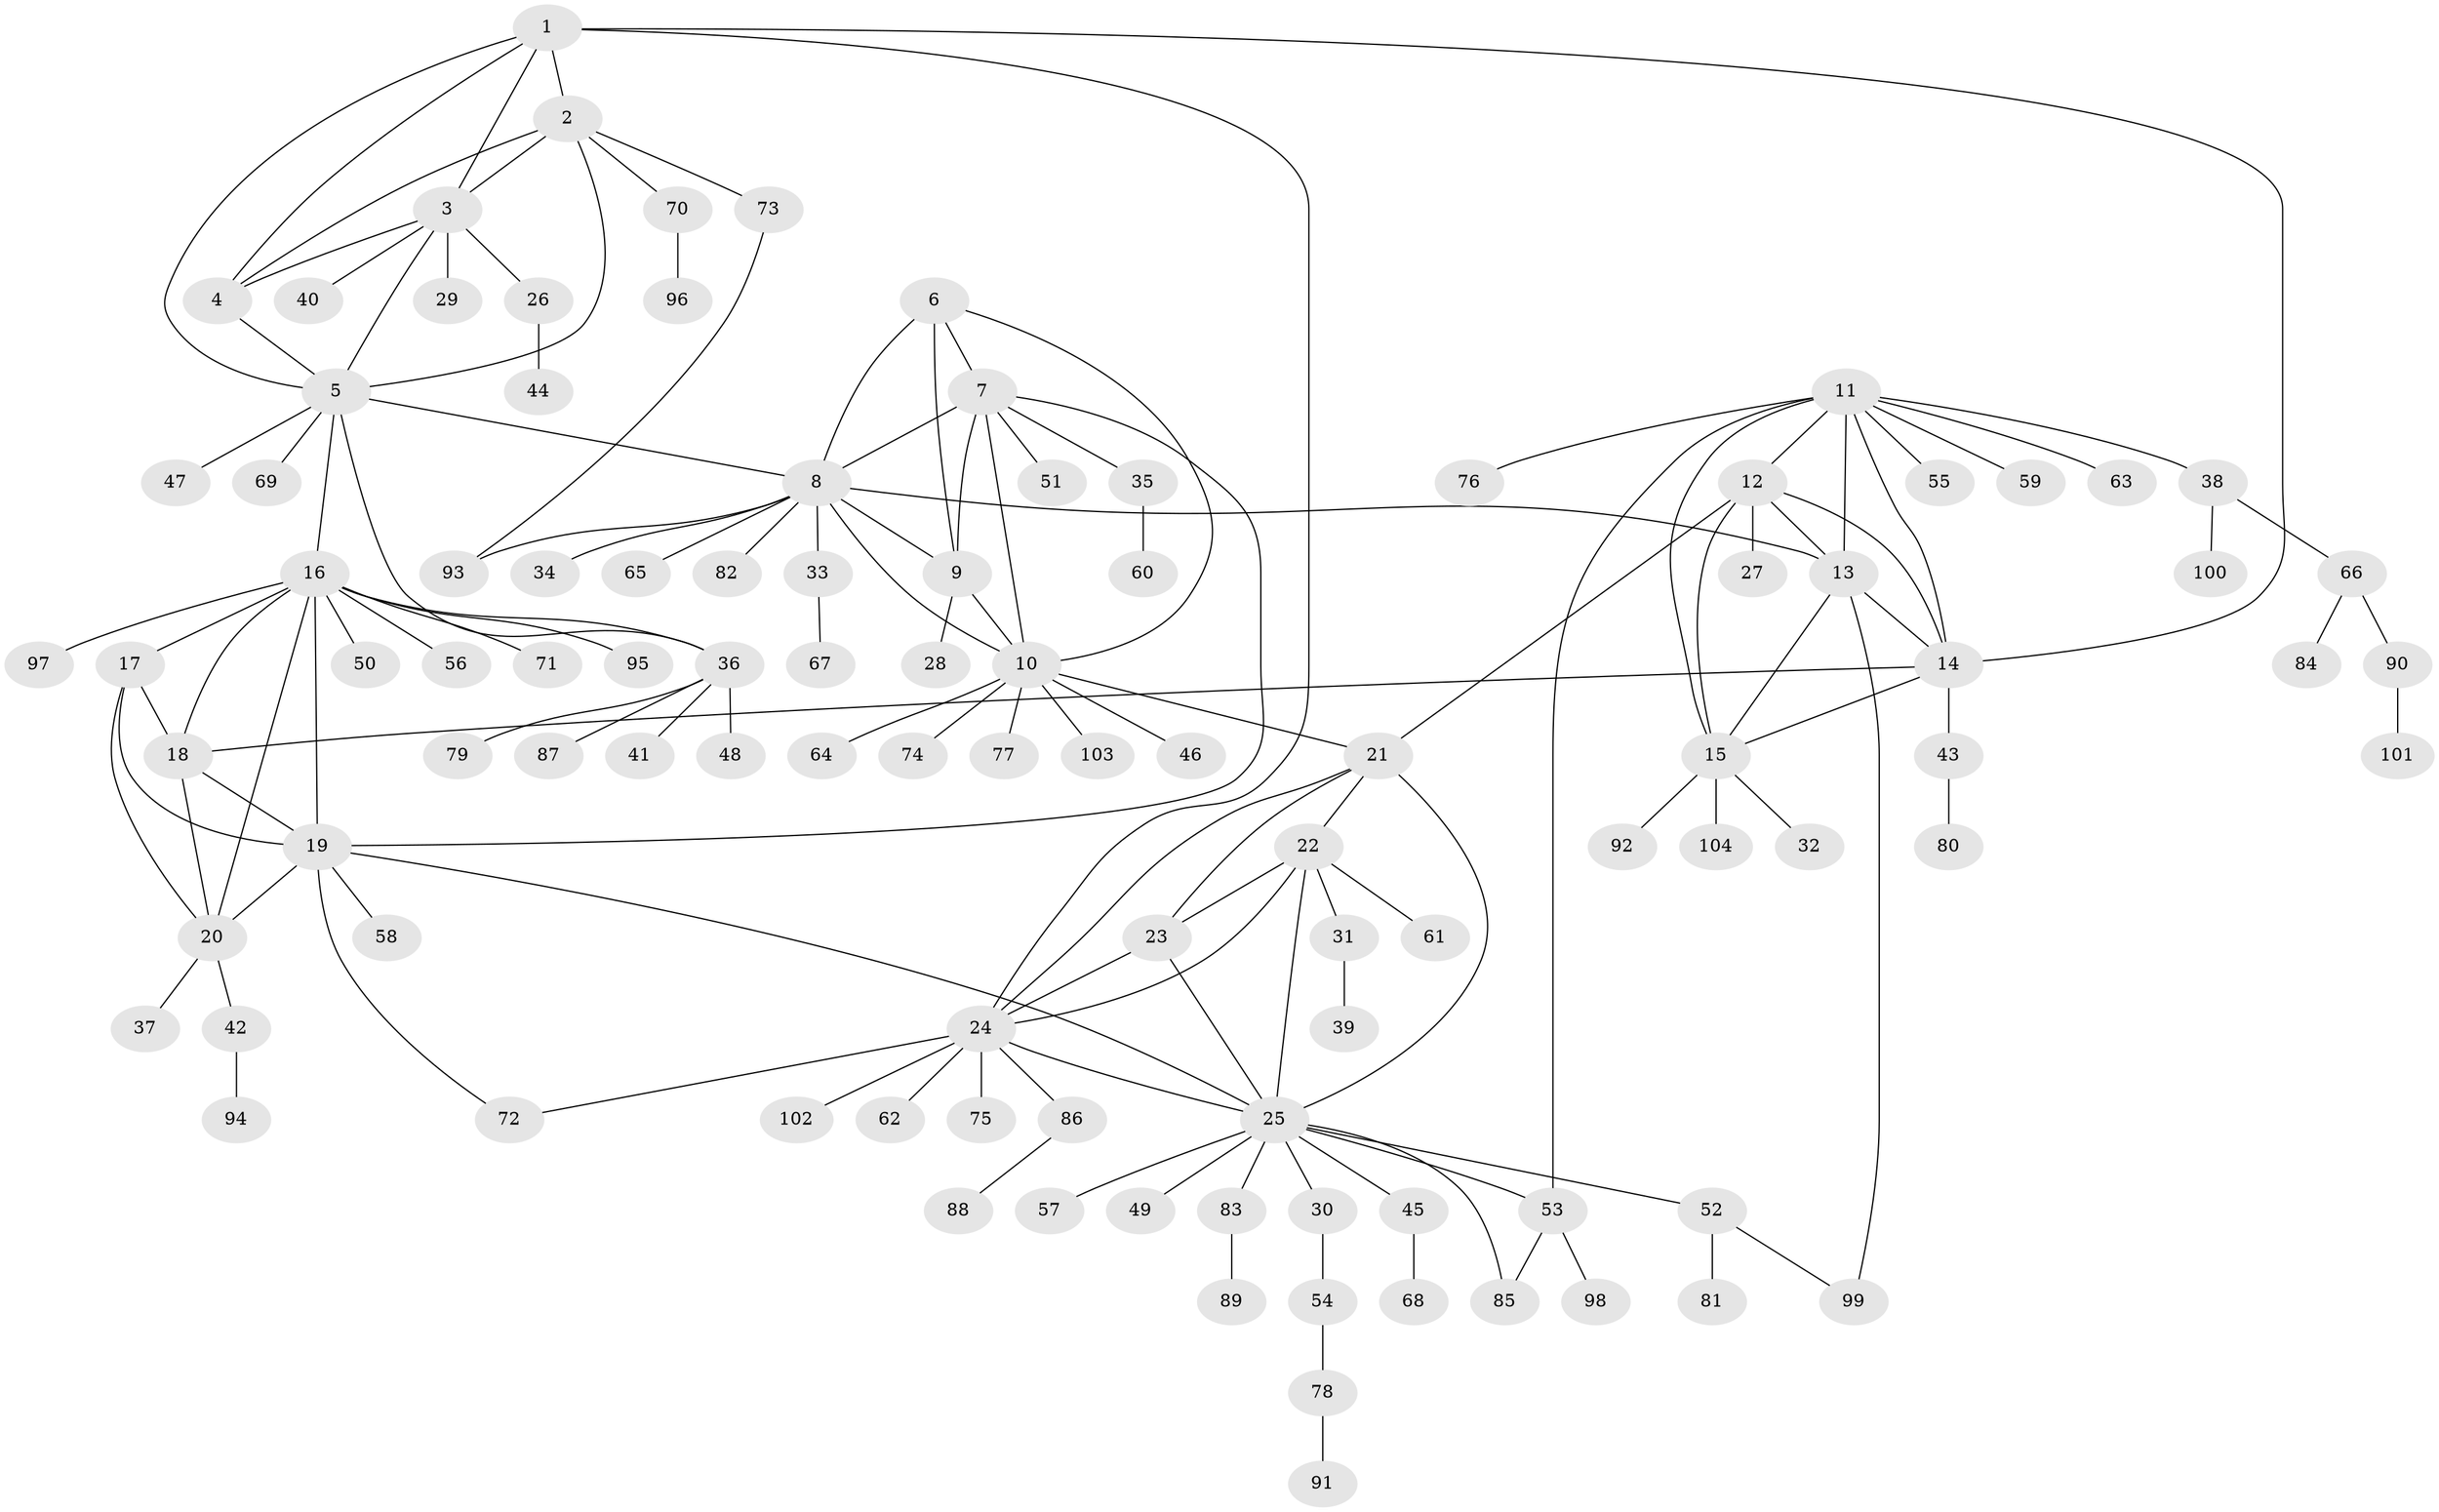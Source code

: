 // coarse degree distribution, {13: 0.012658227848101266, 5: 0.0379746835443038, 6: 0.0379746835443038, 11: 0.012658227848101266, 4: 0.0379746835443038, 9: 0.0379746835443038, 8: 0.0379746835443038, 14: 0.012658227848101266, 1: 0.6075949367088608, 2: 0.13924050632911392, 3: 0.02531645569620253}
// Generated by graph-tools (version 1.1) at 2025/24/03/03/25 07:24:13]
// undirected, 104 vertices, 145 edges
graph export_dot {
graph [start="1"]
  node [color=gray90,style=filled];
  1;
  2;
  3;
  4;
  5;
  6;
  7;
  8;
  9;
  10;
  11;
  12;
  13;
  14;
  15;
  16;
  17;
  18;
  19;
  20;
  21;
  22;
  23;
  24;
  25;
  26;
  27;
  28;
  29;
  30;
  31;
  32;
  33;
  34;
  35;
  36;
  37;
  38;
  39;
  40;
  41;
  42;
  43;
  44;
  45;
  46;
  47;
  48;
  49;
  50;
  51;
  52;
  53;
  54;
  55;
  56;
  57;
  58;
  59;
  60;
  61;
  62;
  63;
  64;
  65;
  66;
  67;
  68;
  69;
  70;
  71;
  72;
  73;
  74;
  75;
  76;
  77;
  78;
  79;
  80;
  81;
  82;
  83;
  84;
  85;
  86;
  87;
  88;
  89;
  90;
  91;
  92;
  93;
  94;
  95;
  96;
  97;
  98;
  99;
  100;
  101;
  102;
  103;
  104;
  1 -- 2;
  1 -- 3;
  1 -- 4;
  1 -- 5;
  1 -- 14;
  1 -- 24;
  2 -- 3;
  2 -- 4;
  2 -- 5;
  2 -- 70;
  2 -- 73;
  3 -- 4;
  3 -- 5;
  3 -- 26;
  3 -- 29;
  3 -- 40;
  4 -- 5;
  5 -- 8;
  5 -- 16;
  5 -- 36;
  5 -- 47;
  5 -- 69;
  6 -- 7;
  6 -- 8;
  6 -- 9;
  6 -- 10;
  7 -- 8;
  7 -- 9;
  7 -- 10;
  7 -- 19;
  7 -- 35;
  7 -- 51;
  8 -- 9;
  8 -- 10;
  8 -- 13;
  8 -- 33;
  8 -- 34;
  8 -- 65;
  8 -- 82;
  8 -- 93;
  9 -- 10;
  9 -- 28;
  10 -- 21;
  10 -- 46;
  10 -- 64;
  10 -- 74;
  10 -- 77;
  10 -- 103;
  11 -- 12;
  11 -- 13;
  11 -- 14;
  11 -- 15;
  11 -- 38;
  11 -- 53;
  11 -- 55;
  11 -- 59;
  11 -- 63;
  11 -- 76;
  12 -- 13;
  12 -- 14;
  12 -- 15;
  12 -- 21;
  12 -- 27;
  13 -- 14;
  13 -- 15;
  13 -- 99;
  14 -- 15;
  14 -- 18;
  14 -- 43;
  15 -- 32;
  15 -- 92;
  15 -- 104;
  16 -- 17;
  16 -- 18;
  16 -- 19;
  16 -- 20;
  16 -- 36;
  16 -- 50;
  16 -- 56;
  16 -- 71;
  16 -- 95;
  16 -- 97;
  17 -- 18;
  17 -- 19;
  17 -- 20;
  18 -- 19;
  18 -- 20;
  19 -- 20;
  19 -- 25;
  19 -- 58;
  19 -- 72;
  20 -- 37;
  20 -- 42;
  21 -- 22;
  21 -- 23;
  21 -- 24;
  21 -- 25;
  22 -- 23;
  22 -- 24;
  22 -- 25;
  22 -- 31;
  22 -- 61;
  23 -- 24;
  23 -- 25;
  24 -- 25;
  24 -- 62;
  24 -- 72;
  24 -- 75;
  24 -- 86;
  24 -- 102;
  25 -- 30;
  25 -- 45;
  25 -- 49;
  25 -- 52;
  25 -- 53;
  25 -- 57;
  25 -- 83;
  25 -- 85;
  26 -- 44;
  30 -- 54;
  31 -- 39;
  33 -- 67;
  35 -- 60;
  36 -- 41;
  36 -- 48;
  36 -- 79;
  36 -- 87;
  38 -- 66;
  38 -- 100;
  42 -- 94;
  43 -- 80;
  45 -- 68;
  52 -- 81;
  52 -- 99;
  53 -- 85;
  53 -- 98;
  54 -- 78;
  66 -- 84;
  66 -- 90;
  70 -- 96;
  73 -- 93;
  78 -- 91;
  83 -- 89;
  86 -- 88;
  90 -- 101;
}
